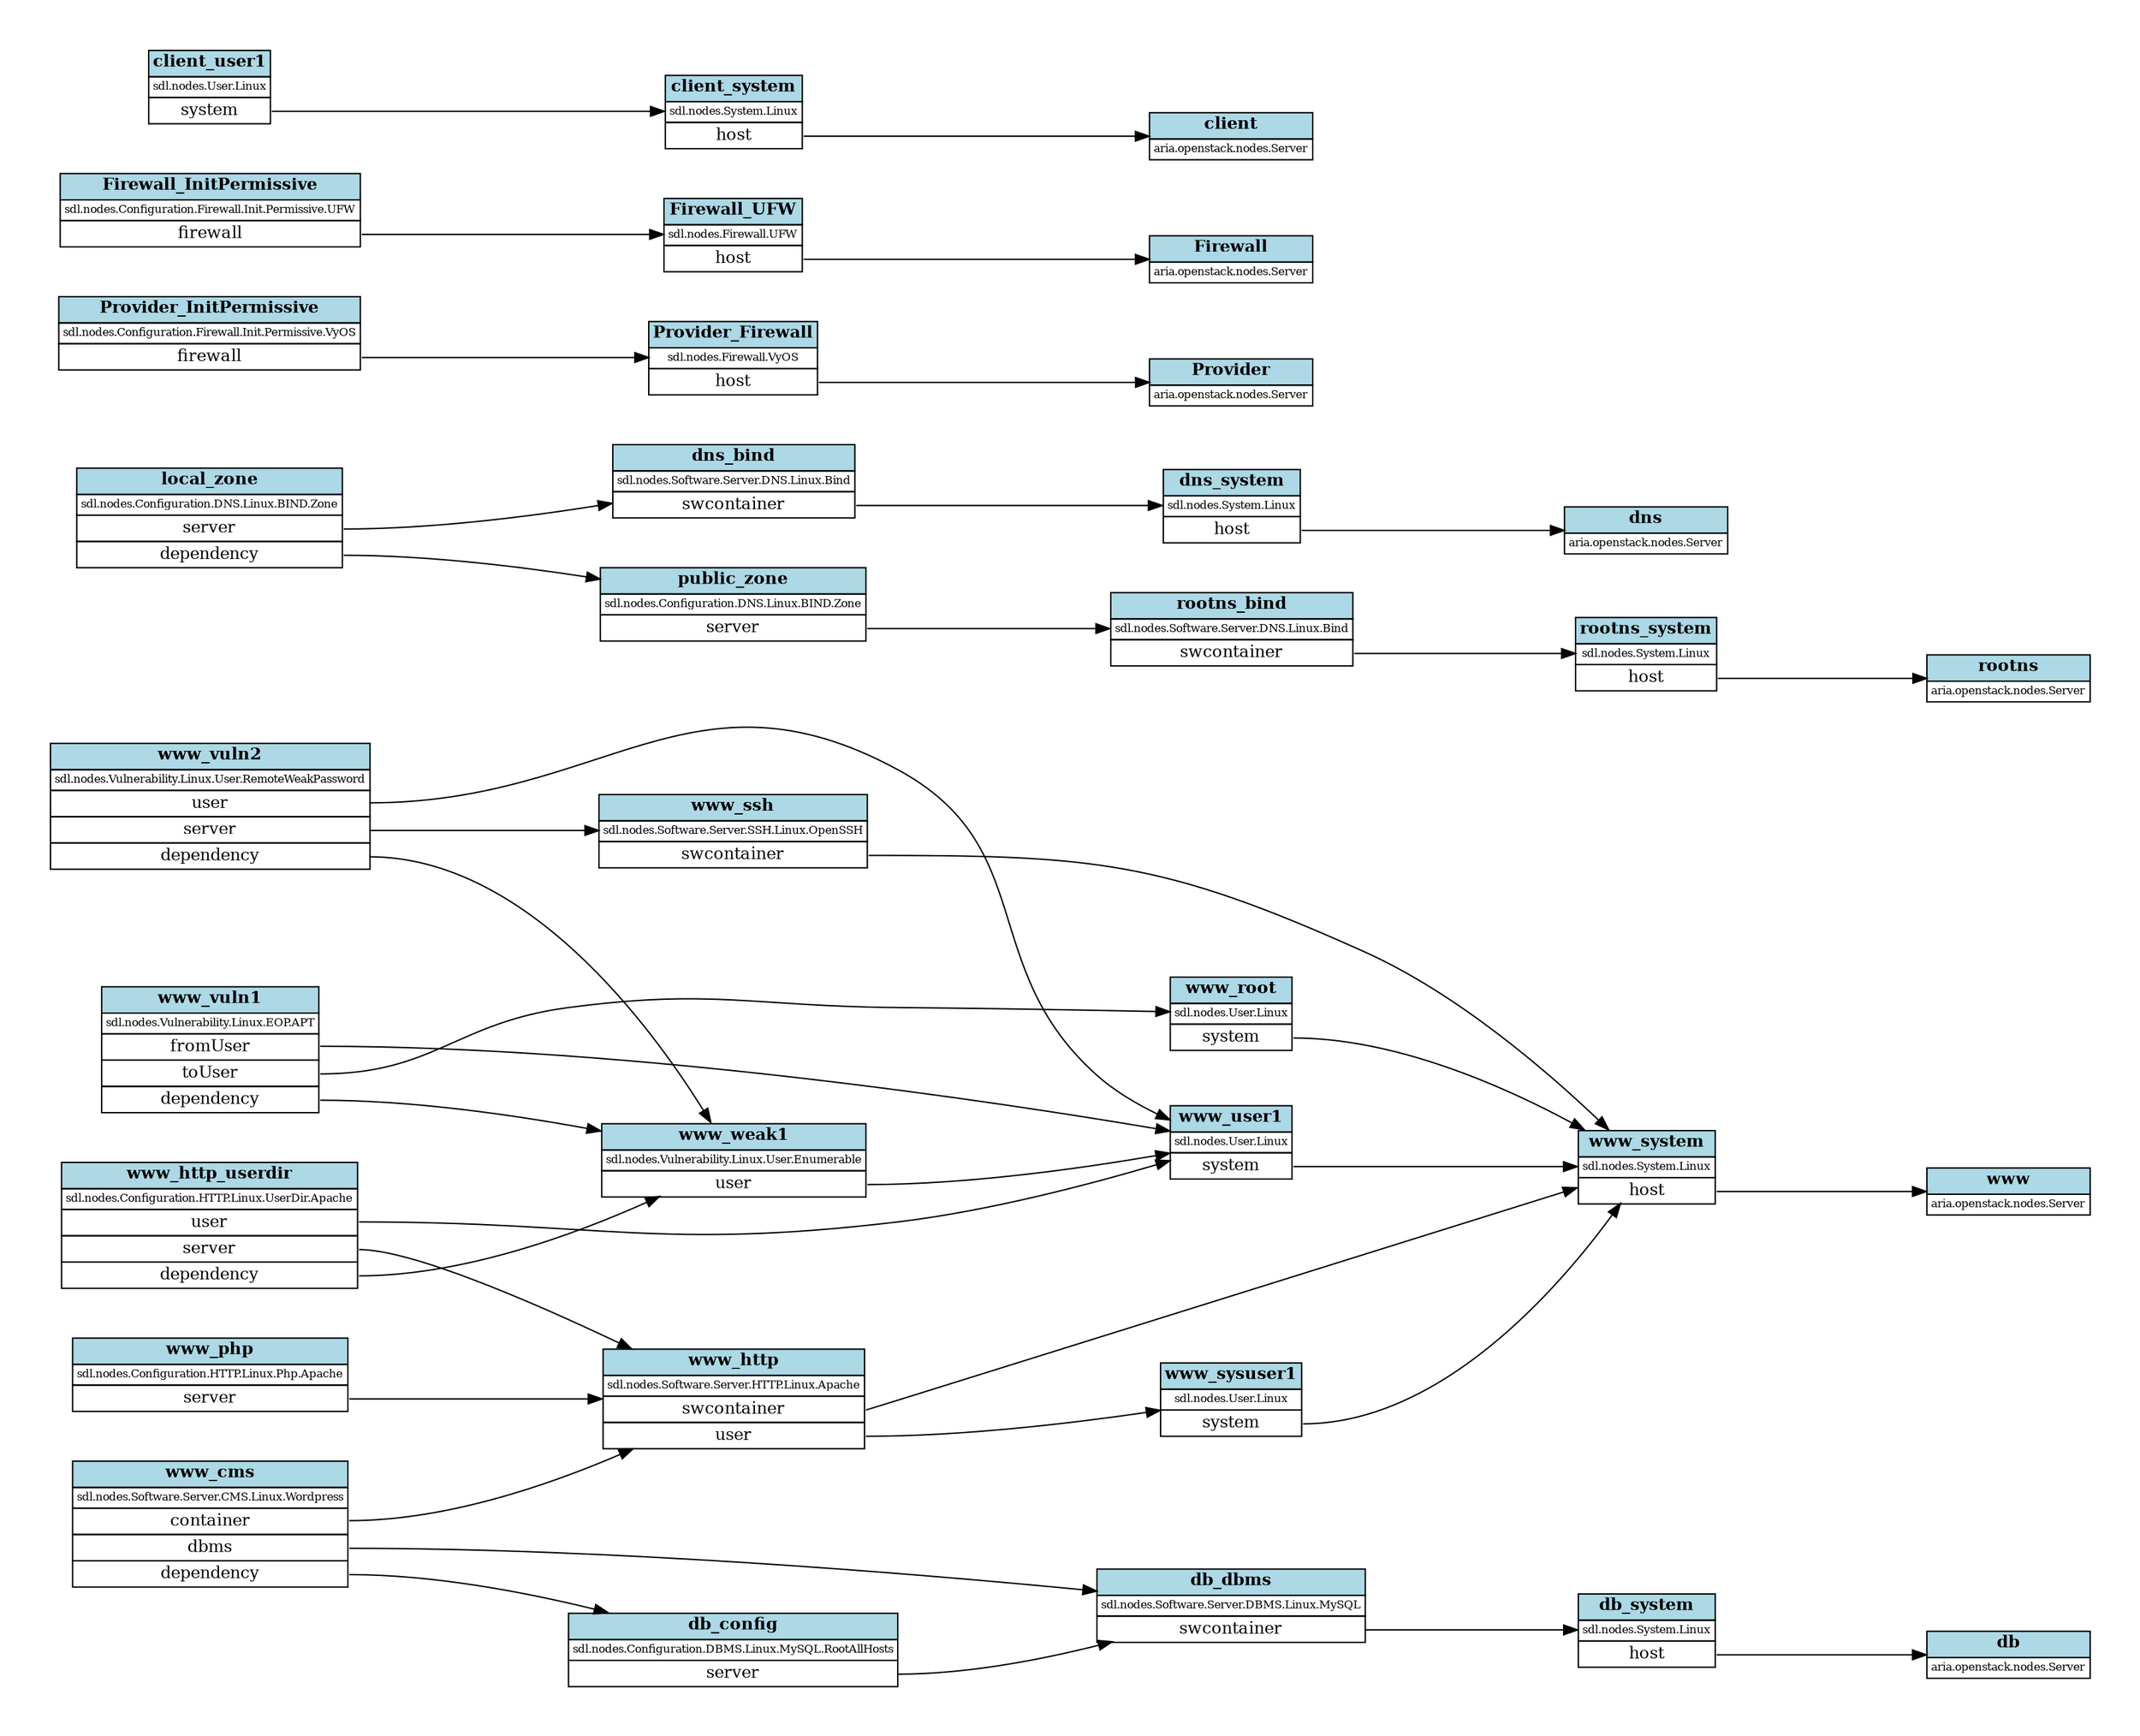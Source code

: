digraph {
    graph [pad="0.5", nodesep="0.5", ranksep="2"];
    node [shape=none, margin=0]
    rankdir=LR;

www [label=<
<table border="0" cellborder="1" cellspacing="0">
<tr><td bgcolor="lightblue"><FONT POINT-SIZE="12"><b>www</b></FONT></td></tr>
<tr><td><FONT POINT-SIZE="8">aria.openstack.nodes.Server</FONT></td></tr>
</table>>];

local_zone [label=<
<table border="0" cellborder="1" cellspacing="0">
<tr><td bgcolor="lightblue"><FONT POINT-SIZE="12"><b>local_zone</b></FONT></td></tr>
<tr><td><FONT POINT-SIZE="8">sdl.nodes.Configuration.DNS.Linux.BIND.Zone</FONT></td></tr>
<tr><td port="server"><FONT POINT-SIZE="12">server</FONT></td></tr>
<tr><td port="dependency"><FONT POINT-SIZE="12">dependency</FONT></td></tr>
</table>>];

local_zone:server -> dns_bind
local_zone:dependency -> public_zone

www_system [label=<
<table border="0" cellborder="1" cellspacing="0">
<tr><td bgcolor="lightblue"><FONT POINT-SIZE="12"><b>www_system</b></FONT></td></tr>
<tr><td><FONT POINT-SIZE="8">sdl.nodes.System.Linux</FONT></td></tr>
<tr><td port="host"><FONT POINT-SIZE="12">host</FONT></td></tr>
</table>>];

www_system:host -> www

db_config [label=<
<table border="0" cellborder="1" cellspacing="0">
<tr><td bgcolor="lightblue"><FONT POINT-SIZE="12"><b>db_config</b></FONT></td></tr>
<tr><td><FONT POINT-SIZE="8">sdl.nodes.Configuration.DBMS.Linux.MySQL.RootAllHosts</FONT></td></tr>
<tr><td port="server"><FONT POINT-SIZE="12">server</FONT></td></tr>
</table>>];

db_config:server -> db_dbms

public_zone [label=<
<table border="0" cellborder="1" cellspacing="0">
<tr><td bgcolor="lightblue"><FONT POINT-SIZE="12"><b>public_zone</b></FONT></td></tr>
<tr><td><FONT POINT-SIZE="8">sdl.nodes.Configuration.DNS.Linux.BIND.Zone</FONT></td></tr>
<tr><td port="server"><FONT POINT-SIZE="12">server</FONT></td></tr>
</table>>];

public_zone:server -> rootns_bind

www_root [label=<
<table border="0" cellborder="1" cellspacing="0">
<tr><td bgcolor="lightblue"><FONT POINT-SIZE="12"><b>www_root</b></FONT></td></tr>
<tr><td><FONT POINT-SIZE="8">sdl.nodes.User.Linux</FONT></td></tr>
<tr><td port="system"><FONT POINT-SIZE="12">system</FONT></td></tr>
</table>>];

www_root:system -> www_system [arrowtail=odot]

Provider [label=<
<table border="0" cellborder="1" cellspacing="0">
<tr><td bgcolor="lightblue"><FONT POINT-SIZE="12"><b>Provider</b></FONT></td></tr>
<tr><td><FONT POINT-SIZE="8">aria.openstack.nodes.Server</FONT></td></tr>
</table>>];

Firewall_UFW [label=<
<table border="0" cellborder="1" cellspacing="0">
<tr><td bgcolor="lightblue"><FONT POINT-SIZE="12"><b>Firewall_UFW</b></FONT></td></tr>
<tr><td><FONT POINT-SIZE="8">sdl.nodes.Firewall.UFW</FONT></td></tr>
<tr><td port="host"><FONT POINT-SIZE="12">host</FONT></td></tr>
</table>>];

Firewall_UFW:host -> Firewall

Provider_InitPermissive [label=<
<table border="0" cellborder="1" cellspacing="0">
<tr><td bgcolor="lightblue"><FONT POINT-SIZE="12"><b>Provider_InitPermissive</b></FONT></td></tr>
<tr><td><FONT POINT-SIZE="8">sdl.nodes.Configuration.Firewall.Init.Permissive.VyOS</FONT></td></tr>
<tr><td port="firewall"><FONT POINT-SIZE="12">firewall</FONT></td></tr>
</table>>];

Provider_InitPermissive:firewall -> Provider_Firewall

www_http_userdir [label=<
<table border="0" cellborder="1" cellspacing="0">
<tr><td bgcolor="lightblue"><FONT POINT-SIZE="12"><b>www_http_userdir</b></FONT></td></tr>
<tr><td><FONT POINT-SIZE="8">sdl.nodes.Configuration.HTTP.Linux.UserDir.Apache</FONT></td></tr>
<tr><td port="user"><FONT POINT-SIZE="12">user</FONT></td></tr>
<tr><td port="server"><FONT POINT-SIZE="12">server</FONT></td></tr>
<tr><td port="dependency"><FONT POINT-SIZE="12">dependency</FONT></td></tr>
</table>>];

www_http_userdir:user -> www_user1
www_http_userdir:server -> www_http
www_http_userdir:dependency -> www_weak1

Provider_Firewall [label=<
<table border="0" cellborder="1" cellspacing="0">
<tr><td bgcolor="lightblue"><FONT POINT-SIZE="12"><b>Provider_Firewall</b></FONT></td></tr>
<tr><td><FONT POINT-SIZE="8">sdl.nodes.Firewall.VyOS</FONT></td></tr>
<tr><td port="host"><FONT POINT-SIZE="12">host</FONT></td></tr>
</table>>];

Provider_Firewall:host -> Provider

rootns_bind [label=<
<table border="0" cellborder="1" cellspacing="0">
<tr><td bgcolor="lightblue"><FONT POINT-SIZE="12"><b>rootns_bind</b></FONT></td></tr>
<tr><td><FONT POINT-SIZE="8">sdl.nodes.Software.Server.DNS.Linux.Bind</FONT></td></tr>
<tr><td port="swcontainer"><FONT POINT-SIZE="12">swcontainer</FONT></td></tr>
</table>>];

rootns_bind:swcontainer -> rootns_system

db_dbms [label=<
<table border="0" cellborder="1" cellspacing="0">
<tr><td bgcolor="lightblue"><FONT POINT-SIZE="12"><b>db_dbms</b></FONT></td></tr>
<tr><td><FONT POINT-SIZE="8">sdl.nodes.Software.Server.DBMS.Linux.MySQL</FONT></td></tr>
<tr><td port="swcontainer"><FONT POINT-SIZE="12">swcontainer</FONT></td></tr>
</table>>];

db_dbms:swcontainer -> db_system

dns [label=<
<table border="0" cellborder="1" cellspacing="0">
<tr><td bgcolor="lightblue"><FONT POINT-SIZE="12"><b>dns</b></FONT></td></tr>
<tr><td><FONT POINT-SIZE="8">aria.openstack.nodes.Server</FONT></td></tr>
</table>>];

www_ssh [label=<
<table border="0" cellborder="1" cellspacing="0">
<tr><td bgcolor="lightblue"><FONT POINT-SIZE="12"><b>www_ssh</b></FONT></td></tr>
<tr><td><FONT POINT-SIZE="8">sdl.nodes.Software.Server.SSH.Linux.OpenSSH</FONT></td></tr>
<tr><td port="swcontainer"><FONT POINT-SIZE="12">swcontainer</FONT></td></tr>
</table>>];

www_ssh:swcontainer -> www_system

rootns [label=<
<table border="0" cellborder="1" cellspacing="0">
<tr><td bgcolor="lightblue"><FONT POINT-SIZE="12"><b>rootns</b></FONT></td></tr>
<tr><td><FONT POINT-SIZE="8">aria.openstack.nodes.Server</FONT></td></tr>
</table>>];

db_system [label=<
<table border="0" cellborder="1" cellspacing="0">
<tr><td bgcolor="lightblue"><FONT POINT-SIZE="12"><b>db_system</b></FONT></td></tr>
<tr><td><FONT POINT-SIZE="8">sdl.nodes.System.Linux</FONT></td></tr>
<tr><td port="host"><FONT POINT-SIZE="12">host</FONT></td></tr>
</table>>];

db_system:host -> db

www_vuln2 [label=<
<table border="0" cellborder="1" cellspacing="0">
<tr><td bgcolor="lightblue"><FONT POINT-SIZE="12"><b>www_vuln2</b></FONT></td></tr>
<tr><td><FONT POINT-SIZE="8">sdl.nodes.Vulnerability.Linux.User.RemoteWeakPassword</FONT></td></tr>
<tr><td port="user"><FONT POINT-SIZE="12">user</FONT></td></tr>
<tr><td port="server"><FONT POINT-SIZE="12">server</FONT></td></tr>
<tr><td port="dependency"><FONT POINT-SIZE="12">dependency</FONT></td></tr>
</table>>];

www_vuln2:user -> www_user1
www_vuln2:server -> www_ssh
www_vuln2:dependency -> www_weak1

www_vuln1 [label=<
<table border="0" cellborder="1" cellspacing="0">
<tr><td bgcolor="lightblue"><FONT POINT-SIZE="12"><b>www_vuln1</b></FONT></td></tr>
<tr><td><FONT POINT-SIZE="8">sdl.nodes.Vulnerability.Linux.EOP.APT</FONT></td></tr>
<tr><td port="fromUser"><FONT POINT-SIZE="12">fromUser</FONT></td></tr>
<tr><td port="toUser"><FONT POINT-SIZE="12">toUser</FONT></td></tr>
<tr><td port="dependency"><FONT POINT-SIZE="12">dependency</FONT></td></tr>
</table>>];

www_vuln1:fromUser -> www_user1
www_vuln1:toUser -> www_root
www_vuln1:dependency -> www_weak1

db [label=<
<table border="0" cellborder="1" cellspacing="0">
<tr><td bgcolor="lightblue"><FONT POINT-SIZE="12"><b>db</b></FONT></td></tr>
<tr><td><FONT POINT-SIZE="8">aria.openstack.nodes.Server</FONT></td></tr>
</table>>];

client_user1 [label=<
<table border="0" cellborder="1" cellspacing="0">
<tr><td bgcolor="lightblue"><FONT POINT-SIZE="12"><b>client_user1</b></FONT></td></tr>
<tr><td><FONT POINT-SIZE="8">sdl.nodes.User.Linux</FONT></td></tr>
<tr><td port="system"><FONT POINT-SIZE="12">system</FONT></td></tr>
</table>>];

client_user1:system -> client_system

www_weak1 [label=<
<table border="0" cellborder="1" cellspacing="0">
<tr><td bgcolor="lightblue"><FONT POINT-SIZE="12"><b>www_weak1</b></FONT></td></tr>
<tr><td><FONT POINT-SIZE="8">sdl.nodes.Vulnerability.Linux.User.Enumerable</FONT></td></tr>
<tr><td port="user"><FONT POINT-SIZE="12">user</FONT></td></tr>
</table>>];

www_weak1:user -> www_user1

Firewall_InitPermissive [label=<
<table border="0" cellborder="1" cellspacing="0">
<tr><td bgcolor="lightblue"><FONT POINT-SIZE="12"><b>Firewall_InitPermissive</b></FONT></td></tr>
<tr><td><FONT POINT-SIZE="8">sdl.nodes.Configuration.Firewall.Init.Permissive.UFW</FONT></td></tr>
<tr><td port="firewall"><FONT POINT-SIZE="12">firewall</FONT></td></tr>
</table>>];

Firewall_InitPermissive:firewall -> Firewall_UFW

www_user1 [label=<
<table border="0" cellborder="1" cellspacing="0">
<tr><td bgcolor="lightblue"><FONT POINT-SIZE="12"><b>www_user1</b></FONT></td></tr>
<tr><td><FONT POINT-SIZE="8">sdl.nodes.User.Linux</FONT></td></tr>
<tr><td port="system"><FONT POINT-SIZE="12">system</FONT></td></tr>
</table>>];

www_user1:system -> www_system

rootns_system [label=<
<table border="0" cellborder="1" cellspacing="0">
<tr><td bgcolor="lightblue"><FONT POINT-SIZE="12"><b>rootns_system</b></FONT></td></tr>
<tr><td><FONT POINT-SIZE="8">sdl.nodes.System.Linux</FONT></td></tr>
<tr><td port="host"><FONT POINT-SIZE="12">host</FONT></td></tr>
</table>>];

rootns_system:host -> rootns

www_http [label=<
<table border="0" cellborder="1" cellspacing="0">
<tr><td bgcolor="lightblue"><FONT POINT-SIZE="12"><b>www_http</b></FONT></td></tr>
<tr><td><FONT POINT-SIZE="8">sdl.nodes.Software.Server.HTTP.Linux.Apache</FONT></td></tr>
<tr><td port="swcontainer"><FONT POINT-SIZE="12">swcontainer</FONT></td></tr>
<tr><td port="user"><FONT POINT-SIZE="12">user</FONT></td></tr>
</table>>];

www_http:swcontainer -> www_system
www_http:user -> www_sysuser1

dns_bind [label=<
<table border="0" cellborder="1" cellspacing="0">
<tr><td bgcolor="lightblue"><FONT POINT-SIZE="12"><b>dns_bind</b></FONT></td></tr>
<tr><td><FONT POINT-SIZE="8">sdl.nodes.Software.Server.DNS.Linux.Bind</FONT></td></tr>
<tr><td port="swcontainer"><FONT POINT-SIZE="12">swcontainer</FONT></td></tr>
</table>>];

dns_bind:swcontainer -> dns_system

client_system [label=<
<table border="0" cellborder="1" cellspacing="0">
<tr><td bgcolor="lightblue"><FONT POINT-SIZE="12"><b>client_system</b></FONT></td></tr>
<tr><td><FONT POINT-SIZE="8">sdl.nodes.System.Linux</FONT></td></tr>
<tr><td port="host"><FONT POINT-SIZE="12">host</FONT></td></tr>
</table>>];

client_system:host -> client

dns_system [label=<
<table border="0" cellborder="1" cellspacing="0">
<tr><td bgcolor="lightblue"><FONT POINT-SIZE="12"><b>dns_system</b></FONT></td></tr>
<tr><td><FONT POINT-SIZE="8">sdl.nodes.System.Linux</FONT></td></tr>
<tr><td port="host"><FONT POINT-SIZE="12">host</FONT></td></tr>
</table>>];

dns_system:host -> dns

Firewall [label=<
<table border="0" cellborder="1" cellspacing="0">
<tr><td bgcolor="lightblue"><FONT POINT-SIZE="12"><b>Firewall</b></FONT></td></tr>
<tr><td><FONT POINT-SIZE="8">aria.openstack.nodes.Server</FONT></td></tr>
</table>>];

www_cms [label=<
<table border="0" cellborder="1" cellspacing="0">
<tr><td bgcolor="lightblue"><FONT POINT-SIZE="12"><b>www_cms</b></FONT></td></tr>
<tr><td><FONT POINT-SIZE="8">sdl.nodes.Software.Server.CMS.Linux.Wordpress</FONT></td></tr>
<tr><td port="container"><FONT POINT-SIZE="12">container</FONT></td></tr>
<tr><td port="dbms"><FONT POINT-SIZE="12">dbms</FONT></td></tr>
<tr><td port="dependency"><FONT POINT-SIZE="12">dependency</FONT></td></tr>
</table>>];

www_cms:container -> www_http
www_cms:dbms -> db_dbms
www_cms:dependency -> db_config

client [label=<
<table border="0" cellborder="1" cellspacing="0">
<tr><td bgcolor="lightblue"><FONT POINT-SIZE="12"><b>client</b></FONT></td></tr>
<tr><td><FONT POINT-SIZE="8">aria.openstack.nodes.Server</FONT></td></tr>
</table>>];

www_php [label=<
<table border="0" cellborder="1" cellspacing="0">
<tr><td bgcolor="lightblue"><FONT POINT-SIZE="12"><b>www_php</b></FONT></td></tr>
<tr><td><FONT POINT-SIZE="8">sdl.nodes.Configuration.HTTP.Linux.Php.Apache</FONT></td></tr>
<tr><td port="server"><FONT POINT-SIZE="12">server</FONT></td></tr>
</table>>];

www_php:server -> www_http

www_sysuser1 [label=<
<table border="0" cellborder="1" cellspacing="0">
<tr><td bgcolor="lightblue"><FONT POINT-SIZE="12"><b>www_sysuser1</b></FONT></td></tr>
<tr><td><FONT POINT-SIZE="8">sdl.nodes.User.Linux</FONT></td></tr>
<tr><td port="system"><FONT POINT-SIZE="12">system</FONT></td></tr>
</table>>];

www_sysuser1:system -> www_system

}